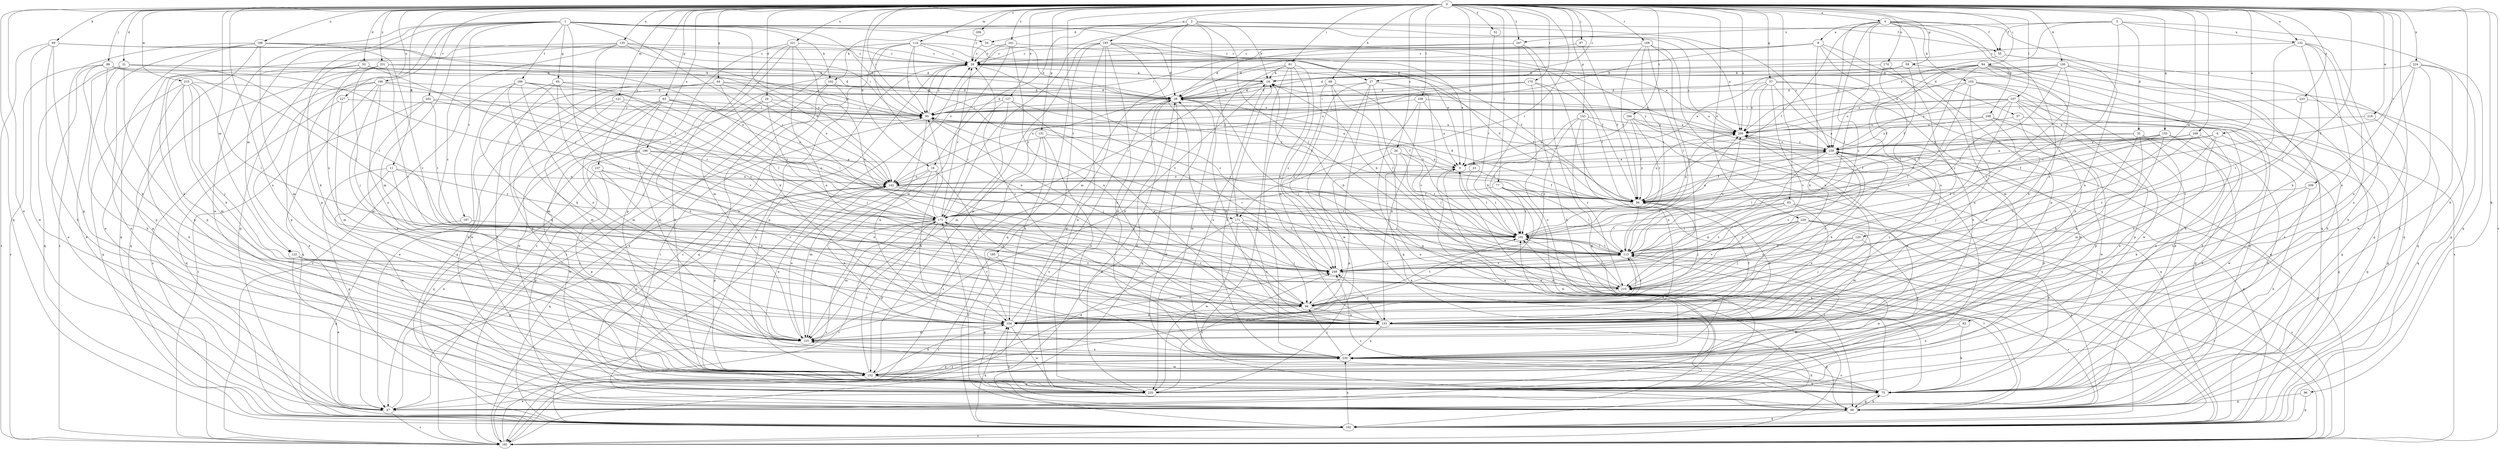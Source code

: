 strict digraph  {
0;
1;
2;
3;
4;
6;
8;
9;
11;
16;
18;
23;
26;
27;
28;
29;
31;
33;
34;
35;
37;
38;
47;
52;
55;
56;
57;
59;
63;
64;
65;
66;
68;
69;
75;
77;
81;
83;
84;
85;
87;
89;
93;
94;
96;
100;
102;
103;
104;
107;
108;
113;
114;
120;
121;
122;
123;
127;
132;
133;
135;
142;
143;
151;
152;
155;
162;
168;
169;
170;
171;
172;
174;
181;
184;
185;
187;
189;
190;
191;
193;
196;
198;
200;
202;
206;
209;
210;
215;
218;
220;
221;
223;
224;
227;
229;
230;
231;
237;
239;
241;
247;
248;
249;
0 -> 4  [label=a];
0 -> 6  [label=a];
0 -> 11  [label=b];
0 -> 16  [label=b];
0 -> 23  [label=c];
0 -> 26  [label=c];
0 -> 27  [label=c];
0 -> 29  [label=d];
0 -> 31  [label=d];
0 -> 33  [label=d];
0 -> 47  [label=e];
0 -> 52  [label=f];
0 -> 57  [label=g];
0 -> 59  [label=g];
0 -> 63  [label=g];
0 -> 64  [label=g];
0 -> 68  [label=h];
0 -> 69  [label=h];
0 -> 75  [label=h];
0 -> 77  [label=i];
0 -> 81  [label=i];
0 -> 83  [label=i];
0 -> 84  [label=i];
0 -> 85  [label=i];
0 -> 87  [label=j];
0 -> 89  [label=j];
0 -> 93  [label=j];
0 -> 94  [label=j];
0 -> 96  [label=k];
0 -> 100  [label=k];
0 -> 107  [label=l];
0 -> 108  [label=l];
0 -> 114  [label=m];
0 -> 120  [label=m];
0 -> 121  [label=m];
0 -> 122  [label=m];
0 -> 127  [label=n];
0 -> 132  [label=n];
0 -> 135  [label=o];
0 -> 143  [label=p];
0 -> 151  [label=p];
0 -> 155  [label=q];
0 -> 162  [label=q];
0 -> 168  [label=r];
0 -> 169  [label=r];
0 -> 170  [label=r];
0 -> 171  [label=r];
0 -> 174  [label=s];
0 -> 181  [label=s];
0 -> 184  [label=t];
0 -> 185  [label=t];
0 -> 193  [label=u];
0 -> 196  [label=u];
0 -> 198  [label=u];
0 -> 200  [label=u];
0 -> 202  [label=v];
0 -> 206  [label=v];
0 -> 209  [label=v];
0 -> 215  [label=w];
0 -> 218  [label=w];
0 -> 221  [label=x];
0 -> 223  [label=x];
0 -> 224  [label=x];
0 -> 227  [label=x];
0 -> 229  [label=x];
0 -> 230  [label=x];
0 -> 231  [label=y];
0 -> 237  [label=y];
0 -> 241  [label=z];
0 -> 247  [label=z];
1 -> 27  [label=c];
1 -> 34  [label=d];
1 -> 65  [label=g];
1 -> 85  [label=i];
1 -> 94  [label=j];
1 -> 102  [label=k];
1 -> 122  [label=m];
1 -> 123  [label=m];
1 -> 142  [label=o];
1 -> 152  [label=p];
1 -> 162  [label=q];
1 -> 171  [label=r];
1 -> 187  [label=t];
1 -> 189  [label=t];
1 -> 190  [label=t];
1 -> 200  [label=u];
1 -> 220  [label=w];
1 -> 239  [label=y];
2 -> 16  [label=b];
2 -> 18  [label=b];
2 -> 34  [label=d];
2 -> 55  [label=f];
2 -> 102  [label=k];
2 -> 113  [label=l];
2 -> 123  [label=m];
2 -> 171  [label=r];
2 -> 172  [label=r];
2 -> 239  [label=y];
3 -> 35  [label=d];
3 -> 55  [label=f];
3 -> 132  [label=n];
3 -> 162  [label=q];
3 -> 200  [label=u];
3 -> 210  [label=v];
3 -> 247  [label=z];
4 -> 8  [label=a];
4 -> 55  [label=f];
4 -> 56  [label=f];
4 -> 103  [label=k];
4 -> 113  [label=l];
4 -> 133  [label=n];
4 -> 152  [label=p];
4 -> 162  [label=q];
4 -> 239  [label=y];
4 -> 248  [label=z];
4 -> 249  [label=z];
6 -> 56  [label=f];
6 -> 66  [label=g];
6 -> 133  [label=n];
6 -> 142  [label=o];
6 -> 239  [label=y];
6 -> 249  [label=z];
8 -> 28  [label=c];
8 -> 37  [label=d];
8 -> 38  [label=d];
8 -> 104  [label=k];
8 -> 123  [label=m];
8 -> 133  [label=n];
8 -> 142  [label=o];
9 -> 142  [label=o];
9 -> 191  [label=t];
11 -> 66  [label=g];
11 -> 94  [label=j];
11 -> 142  [label=o];
11 -> 172  [label=r];
11 -> 220  [label=w];
16 -> 104  [label=k];
16 -> 123  [label=m];
16 -> 133  [label=n];
16 -> 142  [label=o];
16 -> 230  [label=x];
18 -> 38  [label=d];
18 -> 172  [label=r];
18 -> 230  [label=x];
18 -> 239  [label=y];
23 -> 56  [label=f];
23 -> 142  [label=o];
23 -> 191  [label=t];
26 -> 9  [label=a];
26 -> 47  [label=e];
26 -> 113  [label=l];
26 -> 152  [label=p];
26 -> 191  [label=t];
27 -> 38  [label=d];
27 -> 56  [label=f];
27 -> 66  [label=g];
27 -> 94  [label=j];
27 -> 162  [label=q];
27 -> 210  [label=v];
27 -> 220  [label=w];
28 -> 18  [label=b];
28 -> 56  [label=f];
28 -> 85  [label=i];
28 -> 152  [label=p];
28 -> 181  [label=s];
28 -> 239  [label=y];
28 -> 249  [label=z];
29 -> 56  [label=f];
29 -> 85  [label=i];
29 -> 123  [label=m];
29 -> 133  [label=n];
29 -> 172  [label=r];
31 -> 18  [label=b];
31 -> 47  [label=e];
31 -> 75  [label=h];
31 -> 85  [label=i];
31 -> 152  [label=p];
31 -> 162  [label=q];
31 -> 191  [label=t];
33 -> 18  [label=b];
33 -> 104  [label=k];
33 -> 142  [label=o];
33 -> 152  [label=p];
33 -> 172  [label=r];
33 -> 249  [label=z];
34 -> 28  [label=c];
34 -> 38  [label=d];
35 -> 56  [label=f];
35 -> 75  [label=h];
35 -> 104  [label=k];
35 -> 133  [label=n];
35 -> 230  [label=x];
35 -> 239  [label=y];
37 -> 152  [label=p];
37 -> 162  [label=q];
37 -> 200  [label=u];
38 -> 85  [label=i];
38 -> 133  [label=n];
38 -> 162  [label=q];
38 -> 181  [label=s];
38 -> 210  [label=v];
47 -> 85  [label=i];
47 -> 181  [label=s];
52 -> 191  [label=t];
55 -> 38  [label=d];
55 -> 133  [label=n];
55 -> 162  [label=q];
56 -> 38  [label=d];
56 -> 94  [label=j];
56 -> 113  [label=l];
56 -> 133  [label=n];
56 -> 172  [label=r];
56 -> 200  [label=u];
57 -> 38  [label=d];
57 -> 162  [label=q];
57 -> 191  [label=t];
57 -> 200  [label=u];
57 -> 210  [label=v];
57 -> 220  [label=w];
57 -> 230  [label=x];
59 -> 9  [label=a];
59 -> 18  [label=b];
59 -> 56  [label=f];
59 -> 104  [label=k];
63 -> 56  [label=f];
63 -> 66  [label=g];
63 -> 85  [label=i];
63 -> 123  [label=m];
63 -> 133  [label=n];
63 -> 142  [label=o];
63 -> 220  [label=w];
64 -> 38  [label=d];
64 -> 113  [label=l];
64 -> 142  [label=o];
64 -> 152  [label=p];
64 -> 200  [label=u];
64 -> 220  [label=w];
64 -> 230  [label=x];
65 -> 38  [label=d];
65 -> 75  [label=h];
65 -> 94  [label=j];
65 -> 113  [label=l];
65 -> 123  [label=m];
65 -> 210  [label=v];
66 -> 28  [label=c];
66 -> 38  [label=d];
66 -> 75  [label=h];
66 -> 104  [label=k];
66 -> 162  [label=q];
66 -> 172  [label=r];
66 -> 191  [label=t];
66 -> 210  [label=v];
66 -> 249  [label=z];
68 -> 38  [label=d];
68 -> 113  [label=l];
68 -> 181  [label=s];
68 -> 191  [label=t];
68 -> 249  [label=z];
69 -> 28  [label=c];
69 -> 38  [label=d];
69 -> 75  [label=h];
69 -> 152  [label=p];
69 -> 181  [label=s];
69 -> 220  [label=w];
75 -> 9  [label=a];
75 -> 66  [label=g];
75 -> 123  [label=m];
75 -> 230  [label=x];
77 -> 56  [label=f];
77 -> 113  [label=l];
77 -> 172  [label=r];
77 -> 191  [label=t];
77 -> 220  [label=w];
81 -> 18  [label=b];
81 -> 75  [label=h];
81 -> 133  [label=n];
81 -> 172  [label=r];
81 -> 220  [label=w];
81 -> 230  [label=x];
81 -> 249  [label=z];
83 -> 75  [label=h];
83 -> 123  [label=m];
83 -> 230  [label=x];
84 -> 18  [label=b];
84 -> 47  [label=e];
84 -> 56  [label=f];
84 -> 75  [label=h];
84 -> 85  [label=i];
84 -> 113  [label=l];
84 -> 162  [label=q];
84 -> 181  [label=s];
84 -> 239  [label=y];
85 -> 28  [label=c];
85 -> 94  [label=j];
85 -> 104  [label=k];
85 -> 200  [label=u];
87 -> 28  [label=c];
87 -> 56  [label=f];
89 -> 18  [label=b];
89 -> 47  [label=e];
89 -> 104  [label=k];
89 -> 113  [label=l];
89 -> 152  [label=p];
89 -> 172  [label=r];
89 -> 181  [label=s];
93 -> 75  [label=h];
93 -> 113  [label=l];
93 -> 133  [label=n];
93 -> 172  [label=r];
93 -> 249  [label=z];
94 -> 104  [label=k];
94 -> 113  [label=l];
94 -> 133  [label=n];
94 -> 172  [label=r];
94 -> 191  [label=t];
94 -> 239  [label=y];
96 -> 66  [label=g];
96 -> 162  [label=q];
100 -> 18  [label=b];
100 -> 38  [label=d];
100 -> 66  [label=g];
100 -> 75  [label=h];
100 -> 113  [label=l];
100 -> 200  [label=u];
100 -> 210  [label=v];
102 -> 38  [label=d];
102 -> 47  [label=e];
102 -> 75  [label=h];
102 -> 162  [label=q];
103 -> 38  [label=d];
103 -> 47  [label=e];
103 -> 66  [label=g];
103 -> 133  [label=n];
103 -> 191  [label=t];
103 -> 220  [label=w];
103 -> 239  [label=y];
104 -> 38  [label=d];
104 -> 123  [label=m];
104 -> 172  [label=r];
104 -> 220  [label=w];
104 -> 249  [label=z];
107 -> 9  [label=a];
107 -> 66  [label=g];
107 -> 75  [label=h];
107 -> 85  [label=i];
107 -> 113  [label=l];
107 -> 133  [label=n];
107 -> 152  [label=p];
107 -> 200  [label=u];
107 -> 210  [label=v];
108 -> 9  [label=a];
108 -> 47  [label=e];
108 -> 85  [label=i];
108 -> 133  [label=n];
108 -> 200  [label=u];
113 -> 18  [label=b];
113 -> 94  [label=j];
113 -> 191  [label=t];
113 -> 200  [label=u];
113 -> 220  [label=w];
113 -> 249  [label=z];
114 -> 9  [label=a];
114 -> 28  [label=c];
114 -> 56  [label=f];
114 -> 85  [label=i];
114 -> 104  [label=k];
114 -> 123  [label=m];
114 -> 133  [label=n];
114 -> 210  [label=v];
120 -> 94  [label=j];
120 -> 113  [label=l];
120 -> 230  [label=x];
120 -> 249  [label=z];
121 -> 47  [label=e];
121 -> 85  [label=i];
121 -> 94  [label=j];
121 -> 123  [label=m];
122 -> 47  [label=e];
122 -> 152  [label=p];
122 -> 249  [label=z];
123 -> 18  [label=b];
123 -> 142  [label=o];
123 -> 230  [label=x];
127 -> 9  [label=a];
127 -> 85  [label=i];
127 -> 123  [label=m];
127 -> 133  [label=n];
127 -> 172  [label=r];
132 -> 28  [label=c];
132 -> 75  [label=h];
132 -> 104  [label=k];
132 -> 133  [label=n];
132 -> 210  [label=v];
132 -> 230  [label=x];
133 -> 28  [label=c];
133 -> 56  [label=f];
133 -> 66  [label=g];
133 -> 230  [label=x];
133 -> 239  [label=y];
133 -> 249  [label=z];
135 -> 28  [label=c];
135 -> 47  [label=e];
135 -> 85  [label=i];
135 -> 104  [label=k];
135 -> 172  [label=r];
135 -> 239  [label=y];
135 -> 249  [label=z];
142 -> 56  [label=f];
142 -> 152  [label=p];
142 -> 162  [label=q];
142 -> 191  [label=t];
142 -> 239  [label=y];
142 -> 249  [label=z];
143 -> 133  [label=n];
143 -> 162  [label=q];
143 -> 191  [label=t];
143 -> 200  [label=u];
143 -> 210  [label=v];
143 -> 249  [label=z];
151 -> 104  [label=k];
151 -> 181  [label=s];
151 -> 230  [label=x];
151 -> 239  [label=y];
152 -> 75  [label=h];
152 -> 104  [label=k];
152 -> 113  [label=l];
152 -> 172  [label=r];
152 -> 220  [label=w];
152 -> 230  [label=x];
155 -> 75  [label=h];
155 -> 94  [label=j];
155 -> 123  [label=m];
155 -> 191  [label=t];
155 -> 230  [label=x];
155 -> 239  [label=y];
162 -> 9  [label=a];
162 -> 104  [label=k];
162 -> 181  [label=s];
162 -> 230  [label=x];
168 -> 28  [label=c];
168 -> 38  [label=d];
168 -> 56  [label=f];
168 -> 113  [label=l];
168 -> 133  [label=n];
168 -> 191  [label=t];
168 -> 249  [label=z];
169 -> 9  [label=a];
169 -> 56  [label=f];
169 -> 210  [label=v];
169 -> 220  [label=w];
169 -> 230  [label=x];
169 -> 239  [label=y];
170 -> 38  [label=d];
170 -> 56  [label=f];
170 -> 66  [label=g];
170 -> 85  [label=i];
170 -> 142  [label=o];
170 -> 230  [label=x];
171 -> 47  [label=e];
171 -> 94  [label=j];
171 -> 133  [label=n];
171 -> 191  [label=t];
171 -> 220  [label=w];
172 -> 28  [label=c];
172 -> 85  [label=i];
172 -> 123  [label=m];
172 -> 152  [label=p];
172 -> 181  [label=s];
172 -> 191  [label=t];
172 -> 200  [label=u];
174 -> 18  [label=b];
174 -> 113  [label=l];
174 -> 249  [label=z];
181 -> 28  [label=c];
181 -> 38  [label=d];
181 -> 113  [label=l];
181 -> 172  [label=r];
181 -> 191  [label=t];
184 -> 9  [label=a];
184 -> 56  [label=f];
184 -> 162  [label=q];
184 -> 172  [label=r];
184 -> 200  [label=u];
185 -> 66  [label=g];
185 -> 181  [label=s];
185 -> 249  [label=z];
187 -> 162  [label=q];
187 -> 191  [label=t];
189 -> 38  [label=d];
189 -> 56  [label=f];
189 -> 75  [label=h];
189 -> 104  [label=k];
189 -> 133  [label=n];
189 -> 181  [label=s];
189 -> 249  [label=z];
190 -> 38  [label=d];
190 -> 47  [label=e];
190 -> 56  [label=f];
190 -> 123  [label=m];
190 -> 133  [label=n];
190 -> 162  [label=q];
190 -> 181  [label=s];
191 -> 85  [label=i];
191 -> 113  [label=l];
191 -> 200  [label=u];
193 -> 28  [label=c];
193 -> 38  [label=d];
193 -> 56  [label=f];
193 -> 66  [label=g];
193 -> 94  [label=j];
193 -> 152  [label=p];
193 -> 162  [label=q];
193 -> 200  [label=u];
193 -> 220  [label=w];
193 -> 230  [label=x];
196 -> 9  [label=a];
196 -> 66  [label=g];
196 -> 133  [label=n];
196 -> 142  [label=o];
196 -> 162  [label=q];
196 -> 220  [label=w];
198 -> 28  [label=c];
198 -> 47  [label=e];
198 -> 66  [label=g];
198 -> 123  [label=m];
198 -> 142  [label=o];
198 -> 162  [label=q];
198 -> 181  [label=s];
198 -> 210  [label=v];
200 -> 239  [label=y];
202 -> 85  [label=i];
202 -> 172  [label=r];
202 -> 181  [label=s];
202 -> 191  [label=t];
202 -> 230  [label=x];
206 -> 28  [label=c];
209 -> 56  [label=f];
209 -> 75  [label=h];
209 -> 104  [label=k];
210 -> 18  [label=b];
210 -> 94  [label=j];
210 -> 191  [label=t];
215 -> 38  [label=d];
215 -> 75  [label=h];
215 -> 94  [label=j];
215 -> 104  [label=k];
215 -> 113  [label=l];
215 -> 123  [label=m];
215 -> 162  [label=q];
218 -> 66  [label=g];
218 -> 200  [label=u];
220 -> 9  [label=a];
220 -> 38  [label=d];
220 -> 47  [label=e];
220 -> 85  [label=i];
220 -> 142  [label=o];
220 -> 200  [label=u];
220 -> 249  [label=z];
221 -> 28  [label=c];
221 -> 75  [label=h];
221 -> 133  [label=n];
221 -> 152  [label=p];
221 -> 181  [label=s];
221 -> 249  [label=z];
223 -> 85  [label=i];
223 -> 162  [label=q];
223 -> 210  [label=v];
224 -> 18  [label=b];
224 -> 56  [label=f];
224 -> 66  [label=g];
224 -> 75  [label=h];
224 -> 133  [label=n];
224 -> 220  [label=w];
227 -> 85  [label=i];
227 -> 123  [label=m];
227 -> 162  [label=q];
229 -> 66  [label=g];
229 -> 94  [label=j];
229 -> 113  [label=l];
229 -> 123  [label=m];
229 -> 181  [label=s];
229 -> 191  [label=t];
229 -> 210  [label=v];
230 -> 18  [label=b];
230 -> 75  [label=h];
230 -> 94  [label=j];
230 -> 142  [label=o];
230 -> 152  [label=p];
230 -> 191  [label=t];
230 -> 200  [label=u];
231 -> 18  [label=b];
231 -> 38  [label=d];
231 -> 94  [label=j];
231 -> 152  [label=p];
231 -> 162  [label=q];
231 -> 210  [label=v];
237 -> 47  [label=e];
237 -> 94  [label=j];
237 -> 133  [label=n];
237 -> 142  [label=o];
237 -> 152  [label=p];
239 -> 9  [label=a];
239 -> 56  [label=f];
239 -> 104  [label=k];
239 -> 113  [label=l];
239 -> 152  [label=p];
239 -> 162  [label=q];
239 -> 181  [label=s];
239 -> 200  [label=u];
239 -> 210  [label=v];
241 -> 9  [label=a];
241 -> 28  [label=c];
241 -> 123  [label=m];
241 -> 133  [label=n];
241 -> 142  [label=o];
247 -> 28  [label=c];
247 -> 75  [label=h];
247 -> 85  [label=i];
247 -> 104  [label=k];
247 -> 162  [label=q];
248 -> 66  [label=g];
248 -> 133  [label=n];
248 -> 200  [label=u];
248 -> 220  [label=w];
248 -> 239  [label=y];
249 -> 85  [label=i];
249 -> 113  [label=l];
249 -> 210  [label=v];
}
